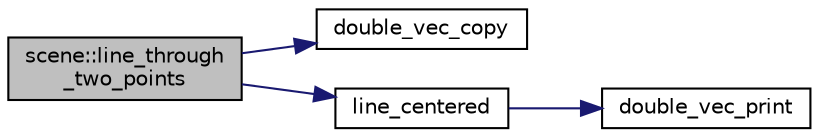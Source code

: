 digraph "scene::line_through_two_points"
{
  edge [fontname="Helvetica",fontsize="10",labelfontname="Helvetica",labelfontsize="10"];
  node [fontname="Helvetica",fontsize="10",shape=record];
  rankdir="LR";
  Node248 [label="scene::line_through\l_two_points",height=0.2,width=0.4,color="black", fillcolor="grey75", style="filled", fontcolor="black"];
  Node248 -> Node249 [color="midnightblue",fontsize="10",style="solid",fontname="Helvetica"];
  Node249 [label="double_vec_copy",height=0.2,width=0.4,color="black", fillcolor="white", style="filled",URL="$d5/db4/io__and__os_8h.html#aee0c436dfcfcb2f8a9b32f01ec90033a"];
  Node248 -> Node250 [color="midnightblue",fontsize="10",style="solid",fontname="Helvetica"];
  Node250 [label="line_centered",height=0.2,width=0.4,color="black", fillcolor="white", style="filled",URL="$d5/d87/globals_8h.html#a8af5a8216c2ab9cadc59f3ea9a42bdcb"];
  Node250 -> Node251 [color="midnightblue",fontsize="10",style="solid",fontname="Helvetica"];
  Node251 [label="double_vec_print",height=0.2,width=0.4,color="black", fillcolor="white", style="filled",URL="$d0/d22/numerics_8_c.html#a7f044be354a33be9978da8d8fa8d3263"];
}
